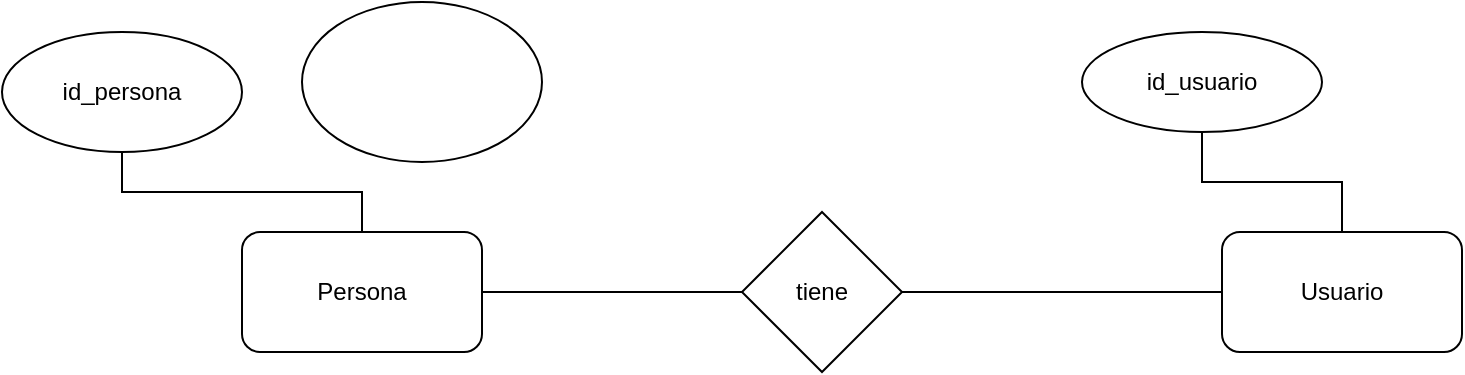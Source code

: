 <mxfile version="24.2.8" type="github">
  <diagram name="Página-1" id="FqREFp9GShQNMFpepP9b">
    <mxGraphModel dx="1836" dy="542" grid="1" gridSize="10" guides="1" tooltips="1" connect="1" arrows="1" fold="1" page="1" pageScale="1" pageWidth="827" pageHeight="1169" math="0" shadow="0">
      <root>
        <mxCell id="0" />
        <mxCell id="1" parent="0" />
        <mxCell id="6sSlYJ4v3kMD4sjTyoKK-4" style="edgeStyle=orthogonalEdgeStyle;rounded=0;orthogonalLoop=1;jettySize=auto;html=1;endArrow=none;endFill=0;" edge="1" parent="1" source="6sSlYJ4v3kMD4sjTyoKK-1" target="6sSlYJ4v3kMD4sjTyoKK-3">
          <mxGeometry relative="1" as="geometry" />
        </mxCell>
        <mxCell id="6sSlYJ4v3kMD4sjTyoKK-1" value="Persona" style="rounded=1;whiteSpace=wrap;html=1;" vertex="1" parent="1">
          <mxGeometry x="110" y="130" width="120" height="60" as="geometry" />
        </mxCell>
        <mxCell id="6sSlYJ4v3kMD4sjTyoKK-9" style="edgeStyle=orthogonalEdgeStyle;rounded=0;orthogonalLoop=1;jettySize=auto;html=1;entryX=0.5;entryY=1;entryDx=0;entryDy=0;endArrow=none;endFill=0;" edge="1" parent="1" source="6sSlYJ4v3kMD4sjTyoKK-2" target="6sSlYJ4v3kMD4sjTyoKK-8">
          <mxGeometry relative="1" as="geometry" />
        </mxCell>
        <mxCell id="6sSlYJ4v3kMD4sjTyoKK-2" value="Usuario" style="rounded=1;whiteSpace=wrap;html=1;" vertex="1" parent="1">
          <mxGeometry x="600" y="130" width="120" height="60" as="geometry" />
        </mxCell>
        <mxCell id="6sSlYJ4v3kMD4sjTyoKK-5" style="edgeStyle=orthogonalEdgeStyle;rounded=0;orthogonalLoop=1;jettySize=auto;html=1;entryX=0;entryY=0.5;entryDx=0;entryDy=0;strokeColor=default;endArrow=none;endFill=0;" edge="1" parent="1" source="6sSlYJ4v3kMD4sjTyoKK-3" target="6sSlYJ4v3kMD4sjTyoKK-2">
          <mxGeometry relative="1" as="geometry" />
        </mxCell>
        <mxCell id="6sSlYJ4v3kMD4sjTyoKK-3" value="tiene" style="rhombus;whiteSpace=wrap;html=1;" vertex="1" parent="1">
          <mxGeometry x="360" y="120" width="80" height="80" as="geometry" />
        </mxCell>
        <mxCell id="6sSlYJ4v3kMD4sjTyoKK-10" style="edgeStyle=orthogonalEdgeStyle;rounded=0;orthogonalLoop=1;jettySize=auto;html=1;entryX=0.5;entryY=0;entryDx=0;entryDy=0;endArrow=none;endFill=0;" edge="1" parent="1" source="6sSlYJ4v3kMD4sjTyoKK-6" target="6sSlYJ4v3kMD4sjTyoKK-1">
          <mxGeometry relative="1" as="geometry" />
        </mxCell>
        <mxCell id="6sSlYJ4v3kMD4sjTyoKK-6" value="id_persona" style="ellipse;whiteSpace=wrap;html=1;" vertex="1" parent="1">
          <mxGeometry x="-10" y="30" width="120" height="60" as="geometry" />
        </mxCell>
        <mxCell id="6sSlYJ4v3kMD4sjTyoKK-8" value="id_usuario" style="ellipse;whiteSpace=wrap;html=1;" vertex="1" parent="1">
          <mxGeometry x="530" y="30" width="120" height="50" as="geometry" />
        </mxCell>
        <mxCell id="6sSlYJ4v3kMD4sjTyoKK-11" value="" style="ellipse;whiteSpace=wrap;html=1;" vertex="1" parent="1">
          <mxGeometry x="140" y="15" width="120" height="80" as="geometry" />
        </mxCell>
      </root>
    </mxGraphModel>
  </diagram>
</mxfile>
